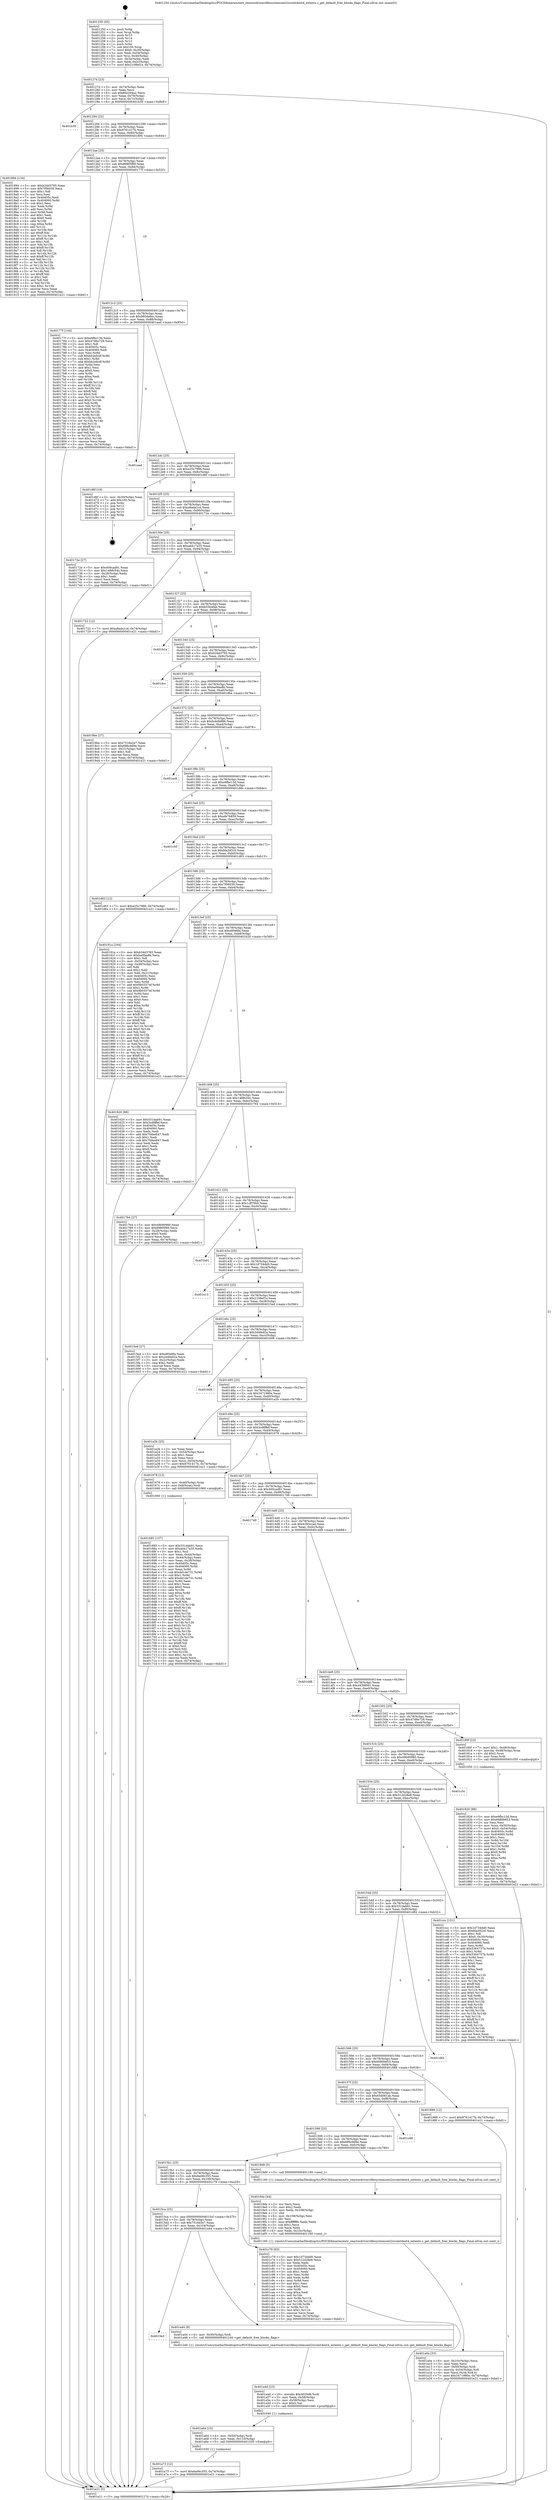 digraph "0x401250" {
  label = "0x401250 (/mnt/c/Users/mathe/Desktop/tcc/POCII/binaries/extr_reactosdriversfilesystemsext2srcext4ext4_extents.c_get_default_free_blocks_flags_Final-ollvm.out::main(0))"
  labelloc = "t"
  node[shape=record]

  Entry [label="",width=0.3,height=0.3,shape=circle,fillcolor=black,style=filled]
  "0x40127d" [label="{
     0x40127d [23]\l
     | [instrs]\l
     &nbsp;&nbsp;0x40127d \<+3\>: mov -0x74(%rbp),%eax\l
     &nbsp;&nbsp;0x401280 \<+2\>: mov %eax,%ecx\l
     &nbsp;&nbsp;0x401282 \<+6\>: sub $0x86e294a2,%ecx\l
     &nbsp;&nbsp;0x401288 \<+3\>: mov %eax,-0x78(%rbp)\l
     &nbsp;&nbsp;0x40128b \<+3\>: mov %ecx,-0x7c(%rbp)\l
     &nbsp;&nbsp;0x40128e \<+6\>: je 0000000000401b39 \<main+0x8e9\>\l
  }"]
  "0x401b39" [label="{
     0x401b39\l
  }", style=dashed]
  "0x401294" [label="{
     0x401294 [22]\l
     | [instrs]\l
     &nbsp;&nbsp;0x401294 \<+5\>: jmp 0000000000401299 \<main+0x49\>\l
     &nbsp;&nbsp;0x401299 \<+3\>: mov -0x78(%rbp),%eax\l
     &nbsp;&nbsp;0x40129c \<+5\>: sub $0x8761417b,%eax\l
     &nbsp;&nbsp;0x4012a1 \<+3\>: mov %eax,-0x80(%rbp)\l
     &nbsp;&nbsp;0x4012a4 \<+6\>: je 0000000000401894 \<main+0x644\>\l
  }"]
  Exit [label="",width=0.3,height=0.3,shape=circle,fillcolor=black,style=filled,peripheries=2]
  "0x401894" [label="{
     0x401894 [134]\l
     | [instrs]\l
     &nbsp;&nbsp;0x401894 \<+5\>: mov $0xb34d3765,%eax\l
     &nbsp;&nbsp;0x401899 \<+5\>: mov $0x7f06030,%ecx\l
     &nbsp;&nbsp;0x40189e \<+2\>: mov $0x1,%dl\l
     &nbsp;&nbsp;0x4018a0 \<+2\>: xor %esi,%esi\l
     &nbsp;&nbsp;0x4018a2 \<+7\>: mov 0x40405c,%edi\l
     &nbsp;&nbsp;0x4018a9 \<+8\>: mov 0x404060,%r8d\l
     &nbsp;&nbsp;0x4018b1 \<+3\>: sub $0x1,%esi\l
     &nbsp;&nbsp;0x4018b4 \<+3\>: mov %edi,%r9d\l
     &nbsp;&nbsp;0x4018b7 \<+3\>: add %esi,%r9d\l
     &nbsp;&nbsp;0x4018ba \<+4\>: imul %r9d,%edi\l
     &nbsp;&nbsp;0x4018be \<+3\>: and $0x1,%edi\l
     &nbsp;&nbsp;0x4018c1 \<+3\>: cmp $0x0,%edi\l
     &nbsp;&nbsp;0x4018c4 \<+4\>: sete %r10b\l
     &nbsp;&nbsp;0x4018c8 \<+4\>: cmp $0xa,%r8d\l
     &nbsp;&nbsp;0x4018cc \<+4\>: setl %r11b\l
     &nbsp;&nbsp;0x4018d0 \<+3\>: mov %r10b,%bl\l
     &nbsp;&nbsp;0x4018d3 \<+3\>: xor $0xff,%bl\l
     &nbsp;&nbsp;0x4018d6 \<+3\>: mov %r11b,%r14b\l
     &nbsp;&nbsp;0x4018d9 \<+4\>: xor $0xff,%r14b\l
     &nbsp;&nbsp;0x4018dd \<+3\>: xor $0x1,%dl\l
     &nbsp;&nbsp;0x4018e0 \<+3\>: mov %bl,%r15b\l
     &nbsp;&nbsp;0x4018e3 \<+4\>: and $0xff,%r15b\l
     &nbsp;&nbsp;0x4018e7 \<+3\>: and %dl,%r10b\l
     &nbsp;&nbsp;0x4018ea \<+3\>: mov %r14b,%r12b\l
     &nbsp;&nbsp;0x4018ed \<+4\>: and $0xff,%r12b\l
     &nbsp;&nbsp;0x4018f1 \<+3\>: and %dl,%r11b\l
     &nbsp;&nbsp;0x4018f4 \<+3\>: or %r10b,%r15b\l
     &nbsp;&nbsp;0x4018f7 \<+3\>: or %r11b,%r12b\l
     &nbsp;&nbsp;0x4018fa \<+3\>: xor %r12b,%r15b\l
     &nbsp;&nbsp;0x4018fd \<+3\>: or %r14b,%bl\l
     &nbsp;&nbsp;0x401900 \<+3\>: xor $0xff,%bl\l
     &nbsp;&nbsp;0x401903 \<+3\>: or $0x1,%dl\l
     &nbsp;&nbsp;0x401906 \<+2\>: and %dl,%bl\l
     &nbsp;&nbsp;0x401908 \<+3\>: or %bl,%r15b\l
     &nbsp;&nbsp;0x40190b \<+4\>: test $0x1,%r15b\l
     &nbsp;&nbsp;0x40190f \<+3\>: cmovne %ecx,%eax\l
     &nbsp;&nbsp;0x401912 \<+3\>: mov %eax,-0x74(%rbp)\l
     &nbsp;&nbsp;0x401915 \<+5\>: jmp 0000000000401e21 \<main+0xbd1\>\l
  }"]
  "0x4012aa" [label="{
     0x4012aa [25]\l
     | [instrs]\l
     &nbsp;&nbsp;0x4012aa \<+5\>: jmp 00000000004012af \<main+0x5f\>\l
     &nbsp;&nbsp;0x4012af \<+3\>: mov -0x78(%rbp),%eax\l
     &nbsp;&nbsp;0x4012b2 \<+5\>: sub $0x898f5f89,%eax\l
     &nbsp;&nbsp;0x4012b7 \<+6\>: mov %eax,-0x84(%rbp)\l
     &nbsp;&nbsp;0x4012bd \<+6\>: je 000000000040177f \<main+0x52f\>\l
  }"]
  "0x401a73" [label="{
     0x401a73 [12]\l
     | [instrs]\l
     &nbsp;&nbsp;0x401a73 \<+7\>: movl $0x6a06c355,-0x74(%rbp)\l
     &nbsp;&nbsp;0x401a7a \<+5\>: jmp 0000000000401e21 \<main+0xbd1\>\l
  }"]
  "0x40177f" [label="{
     0x40177f [144]\l
     | [instrs]\l
     &nbsp;&nbsp;0x40177f \<+5\>: mov $0xe9fbc13d,%eax\l
     &nbsp;&nbsp;0x401784 \<+5\>: mov $0x47d6e728,%ecx\l
     &nbsp;&nbsp;0x401789 \<+2\>: mov $0x1,%dl\l
     &nbsp;&nbsp;0x40178b \<+7\>: mov 0x40405c,%esi\l
     &nbsp;&nbsp;0x401792 \<+7\>: mov 0x404060,%edi\l
     &nbsp;&nbsp;0x401799 \<+3\>: mov %esi,%r8d\l
     &nbsp;&nbsp;0x40179c \<+7\>: sub $0xbb2efcdf,%r8d\l
     &nbsp;&nbsp;0x4017a3 \<+4\>: sub $0x1,%r8d\l
     &nbsp;&nbsp;0x4017a7 \<+7\>: add $0xbb2efcdf,%r8d\l
     &nbsp;&nbsp;0x4017ae \<+4\>: imul %r8d,%esi\l
     &nbsp;&nbsp;0x4017b2 \<+3\>: and $0x1,%esi\l
     &nbsp;&nbsp;0x4017b5 \<+3\>: cmp $0x0,%esi\l
     &nbsp;&nbsp;0x4017b8 \<+4\>: sete %r9b\l
     &nbsp;&nbsp;0x4017bc \<+3\>: cmp $0xa,%edi\l
     &nbsp;&nbsp;0x4017bf \<+4\>: setl %r10b\l
     &nbsp;&nbsp;0x4017c3 \<+3\>: mov %r9b,%r11b\l
     &nbsp;&nbsp;0x4017c6 \<+4\>: xor $0xff,%r11b\l
     &nbsp;&nbsp;0x4017ca \<+3\>: mov %r10b,%bl\l
     &nbsp;&nbsp;0x4017cd \<+3\>: xor $0xff,%bl\l
     &nbsp;&nbsp;0x4017d0 \<+3\>: xor $0x0,%dl\l
     &nbsp;&nbsp;0x4017d3 \<+3\>: mov %r11b,%r14b\l
     &nbsp;&nbsp;0x4017d6 \<+4\>: and $0x0,%r14b\l
     &nbsp;&nbsp;0x4017da \<+3\>: and %dl,%r9b\l
     &nbsp;&nbsp;0x4017dd \<+3\>: mov %bl,%r15b\l
     &nbsp;&nbsp;0x4017e0 \<+4\>: and $0x0,%r15b\l
     &nbsp;&nbsp;0x4017e4 \<+3\>: and %dl,%r10b\l
     &nbsp;&nbsp;0x4017e7 \<+3\>: or %r9b,%r14b\l
     &nbsp;&nbsp;0x4017ea \<+3\>: or %r10b,%r15b\l
     &nbsp;&nbsp;0x4017ed \<+3\>: xor %r15b,%r14b\l
     &nbsp;&nbsp;0x4017f0 \<+3\>: or %bl,%r11b\l
     &nbsp;&nbsp;0x4017f3 \<+4\>: xor $0xff,%r11b\l
     &nbsp;&nbsp;0x4017f7 \<+3\>: or $0x0,%dl\l
     &nbsp;&nbsp;0x4017fa \<+3\>: and %dl,%r11b\l
     &nbsp;&nbsp;0x4017fd \<+3\>: or %r11b,%r14b\l
     &nbsp;&nbsp;0x401800 \<+4\>: test $0x1,%r14b\l
     &nbsp;&nbsp;0x401804 \<+3\>: cmovne %ecx,%eax\l
     &nbsp;&nbsp;0x401807 \<+3\>: mov %eax,-0x74(%rbp)\l
     &nbsp;&nbsp;0x40180a \<+5\>: jmp 0000000000401e21 \<main+0xbd1\>\l
  }"]
  "0x4012c3" [label="{
     0x4012c3 [25]\l
     | [instrs]\l
     &nbsp;&nbsp;0x4012c3 \<+5\>: jmp 00000000004012c8 \<main+0x78\>\l
     &nbsp;&nbsp;0x4012c8 \<+3\>: mov -0x78(%rbp),%eax\l
     &nbsp;&nbsp;0x4012cb \<+5\>: sub $0x985da8ec,%eax\l
     &nbsp;&nbsp;0x4012d0 \<+6\>: mov %eax,-0x88(%rbp)\l
     &nbsp;&nbsp;0x4012d6 \<+6\>: je 0000000000401aad \<main+0x85d\>\l
  }"]
  "0x401a64" [label="{
     0x401a64 [15]\l
     | [instrs]\l
     &nbsp;&nbsp;0x401a64 \<+4\>: mov -0x50(%rbp),%rdi\l
     &nbsp;&nbsp;0x401a68 \<+6\>: mov %eax,-0x110(%rbp)\l
     &nbsp;&nbsp;0x401a6e \<+5\>: call 0000000000401030 \<free@plt\>\l
     | [calls]\l
     &nbsp;&nbsp;0x401030 \{1\} (unknown)\l
  }"]
  "0x401aad" [label="{
     0x401aad\l
  }", style=dashed]
  "0x4012dc" [label="{
     0x4012dc [25]\l
     | [instrs]\l
     &nbsp;&nbsp;0x4012dc \<+5\>: jmp 00000000004012e1 \<main+0x91\>\l
     &nbsp;&nbsp;0x4012e1 \<+3\>: mov -0x78(%rbp),%eax\l
     &nbsp;&nbsp;0x4012e4 \<+5\>: sub $0xa25c7986,%eax\l
     &nbsp;&nbsp;0x4012e9 \<+6\>: mov %eax,-0x8c(%rbp)\l
     &nbsp;&nbsp;0x4012ef \<+6\>: je 0000000000401d6f \<main+0xb1f\>\l
  }"]
  "0x401a4d" [label="{
     0x401a4d [23]\l
     | [instrs]\l
     &nbsp;&nbsp;0x401a4d \<+10\>: movabs $0x4020d6,%rdi\l
     &nbsp;&nbsp;0x401a57 \<+3\>: mov %eax,-0x58(%rbp)\l
     &nbsp;&nbsp;0x401a5a \<+3\>: mov -0x58(%rbp),%esi\l
     &nbsp;&nbsp;0x401a5d \<+2\>: mov $0x0,%al\l
     &nbsp;&nbsp;0x401a5f \<+5\>: call 0000000000401040 \<printf@plt\>\l
     | [calls]\l
     &nbsp;&nbsp;0x401040 \{1\} (unknown)\l
  }"]
  "0x401d6f" [label="{
     0x401d6f [19]\l
     | [instrs]\l
     &nbsp;&nbsp;0x401d6f \<+3\>: mov -0x30(%rbp),%eax\l
     &nbsp;&nbsp;0x401d72 \<+7\>: add $0x100,%rsp\l
     &nbsp;&nbsp;0x401d79 \<+1\>: pop %rbx\l
     &nbsp;&nbsp;0x401d7a \<+2\>: pop %r12\l
     &nbsp;&nbsp;0x401d7c \<+2\>: pop %r14\l
     &nbsp;&nbsp;0x401d7e \<+2\>: pop %r15\l
     &nbsp;&nbsp;0x401d80 \<+1\>: pop %rbp\l
     &nbsp;&nbsp;0x401d81 \<+1\>: ret\l
  }"]
  "0x4012f5" [label="{
     0x4012f5 [25]\l
     | [instrs]\l
     &nbsp;&nbsp;0x4012f5 \<+5\>: jmp 00000000004012fa \<main+0xaa\>\l
     &nbsp;&nbsp;0x4012fa \<+3\>: mov -0x78(%rbp),%eax\l
     &nbsp;&nbsp;0x4012fd \<+5\>: sub $0xa8ada1cd,%eax\l
     &nbsp;&nbsp;0x401302 \<+6\>: mov %eax,-0x90(%rbp)\l
     &nbsp;&nbsp;0x401308 \<+6\>: je 000000000040172e \<main+0x4de\>\l
  }"]
  "0x4015e3" [label="{
     0x4015e3\l
  }", style=dashed]
  "0x40172e" [label="{
     0x40172e [27]\l
     | [instrs]\l
     &nbsp;&nbsp;0x40172e \<+5\>: mov $0x400cad91,%eax\l
     &nbsp;&nbsp;0x401733 \<+5\>: mov $0x1488c54c,%ecx\l
     &nbsp;&nbsp;0x401738 \<+3\>: mov -0x28(%rbp),%edx\l
     &nbsp;&nbsp;0x40173b \<+3\>: cmp $0x1,%edx\l
     &nbsp;&nbsp;0x40173e \<+3\>: cmovl %ecx,%eax\l
     &nbsp;&nbsp;0x401741 \<+3\>: mov %eax,-0x74(%rbp)\l
     &nbsp;&nbsp;0x401744 \<+5\>: jmp 0000000000401e21 \<main+0xbd1\>\l
  }"]
  "0x40130e" [label="{
     0x40130e [25]\l
     | [instrs]\l
     &nbsp;&nbsp;0x40130e \<+5\>: jmp 0000000000401313 \<main+0xc3\>\l
     &nbsp;&nbsp;0x401313 \<+3\>: mov -0x78(%rbp),%eax\l
     &nbsp;&nbsp;0x401316 \<+5\>: sub $0xad417a35,%eax\l
     &nbsp;&nbsp;0x40131b \<+6\>: mov %eax,-0x94(%rbp)\l
     &nbsp;&nbsp;0x401321 \<+6\>: je 0000000000401722 \<main+0x4d2\>\l
  }"]
  "0x401a44" [label="{
     0x401a44 [9]\l
     | [instrs]\l
     &nbsp;&nbsp;0x401a44 \<+4\>: mov -0x50(%rbp),%rdi\l
     &nbsp;&nbsp;0x401a48 \<+5\>: call 0000000000401240 \<get_default_free_blocks_flags\>\l
     | [calls]\l
     &nbsp;&nbsp;0x401240 \{1\} (/mnt/c/Users/mathe/Desktop/tcc/POCII/binaries/extr_reactosdriversfilesystemsext2srcext4ext4_extents.c_get_default_free_blocks_flags_Final-ollvm.out::get_default_free_blocks_flags)\l
  }"]
  "0x401722" [label="{
     0x401722 [12]\l
     | [instrs]\l
     &nbsp;&nbsp;0x401722 \<+7\>: movl $0xa8ada1cd,-0x74(%rbp)\l
     &nbsp;&nbsp;0x401729 \<+5\>: jmp 0000000000401e21 \<main+0xbd1\>\l
  }"]
  "0x401327" [label="{
     0x401327 [25]\l
     | [instrs]\l
     &nbsp;&nbsp;0x401327 \<+5\>: jmp 000000000040132c \<main+0xdc\>\l
     &nbsp;&nbsp;0x40132c \<+3\>: mov -0x78(%rbp),%eax\l
     &nbsp;&nbsp;0x40132f \<+5\>: sub $0xb33b4fab,%eax\l
     &nbsp;&nbsp;0x401334 \<+6\>: mov %eax,-0x98(%rbp)\l
     &nbsp;&nbsp;0x40133a \<+6\>: je 0000000000401b1a \<main+0x8ca\>\l
  }"]
  "0x4015ca" [label="{
     0x4015ca [25]\l
     | [instrs]\l
     &nbsp;&nbsp;0x4015ca \<+5\>: jmp 00000000004015cf \<main+0x37f\>\l
     &nbsp;&nbsp;0x4015cf \<+3\>: mov -0x78(%rbp),%eax\l
     &nbsp;&nbsp;0x4015d2 \<+5\>: sub $0x7516e2e7,%eax\l
     &nbsp;&nbsp;0x4015d7 \<+6\>: mov %eax,-0x104(%rbp)\l
     &nbsp;&nbsp;0x4015dd \<+6\>: je 0000000000401a44 \<main+0x7f4\>\l
  }"]
  "0x401b1a" [label="{
     0x401b1a\l
  }", style=dashed]
  "0x401340" [label="{
     0x401340 [25]\l
     | [instrs]\l
     &nbsp;&nbsp;0x401340 \<+5\>: jmp 0000000000401345 \<main+0xf5\>\l
     &nbsp;&nbsp;0x401345 \<+3\>: mov -0x78(%rbp),%eax\l
     &nbsp;&nbsp;0x401348 \<+5\>: sub $0xb34d3765,%eax\l
     &nbsp;&nbsp;0x40134d \<+6\>: mov %eax,-0x9c(%rbp)\l
     &nbsp;&nbsp;0x401353 \<+6\>: je 0000000000401dcc \<main+0xb7c\>\l
  }"]
  "0x401c79" [label="{
     0x401c79 [83]\l
     | [instrs]\l
     &nbsp;&nbsp;0x401c79 \<+5\>: mov $0x1d734dd0,%eax\l
     &nbsp;&nbsp;0x401c7e \<+5\>: mov $0x512d28e8,%ecx\l
     &nbsp;&nbsp;0x401c83 \<+2\>: xor %edx,%edx\l
     &nbsp;&nbsp;0x401c85 \<+7\>: mov 0x40405c,%esi\l
     &nbsp;&nbsp;0x401c8c \<+7\>: mov 0x404060,%edi\l
     &nbsp;&nbsp;0x401c93 \<+3\>: sub $0x1,%edx\l
     &nbsp;&nbsp;0x401c96 \<+3\>: mov %esi,%r8d\l
     &nbsp;&nbsp;0x401c99 \<+3\>: add %edx,%r8d\l
     &nbsp;&nbsp;0x401c9c \<+4\>: imul %r8d,%esi\l
     &nbsp;&nbsp;0x401ca0 \<+3\>: and $0x1,%esi\l
     &nbsp;&nbsp;0x401ca3 \<+3\>: cmp $0x0,%esi\l
     &nbsp;&nbsp;0x401ca6 \<+4\>: sete %r9b\l
     &nbsp;&nbsp;0x401caa \<+3\>: cmp $0xa,%edi\l
     &nbsp;&nbsp;0x401cad \<+4\>: setl %r10b\l
     &nbsp;&nbsp;0x401cb1 \<+3\>: mov %r9b,%r11b\l
     &nbsp;&nbsp;0x401cb4 \<+3\>: and %r10b,%r11b\l
     &nbsp;&nbsp;0x401cb7 \<+3\>: xor %r10b,%r9b\l
     &nbsp;&nbsp;0x401cba \<+3\>: or %r9b,%r11b\l
     &nbsp;&nbsp;0x401cbd \<+4\>: test $0x1,%r11b\l
     &nbsp;&nbsp;0x401cc1 \<+3\>: cmovne %ecx,%eax\l
     &nbsp;&nbsp;0x401cc4 \<+3\>: mov %eax,-0x74(%rbp)\l
     &nbsp;&nbsp;0x401cc7 \<+5\>: jmp 0000000000401e21 \<main+0xbd1\>\l
  }"]
  "0x401dcc" [label="{
     0x401dcc\l
  }", style=dashed]
  "0x401359" [label="{
     0x401359 [25]\l
     | [instrs]\l
     &nbsp;&nbsp;0x401359 \<+5\>: jmp 000000000040135e \<main+0x10e\>\l
     &nbsp;&nbsp;0x40135e \<+3\>: mov -0x78(%rbp),%eax\l
     &nbsp;&nbsp;0x401361 \<+5\>: sub $0xba0faa8b,%eax\l
     &nbsp;&nbsp;0x401366 \<+6\>: mov %eax,-0xa0(%rbp)\l
     &nbsp;&nbsp;0x40136c \<+6\>: je 00000000004019be \<main+0x76e\>\l
  }"]
  "0x401a0a" [label="{
     0x401a0a [33]\l
     | [instrs]\l
     &nbsp;&nbsp;0x401a0a \<+6\>: mov -0x10c(%rbp),%ecx\l
     &nbsp;&nbsp;0x401a10 \<+3\>: imul %eax,%ecx\l
     &nbsp;&nbsp;0x401a13 \<+4\>: mov -0x50(%rbp),%rdi\l
     &nbsp;&nbsp;0x401a17 \<+4\>: movslq -0x54(%rbp),%r8\l
     &nbsp;&nbsp;0x401a1b \<+4\>: mov %ecx,(%rdi,%r8,4)\l
     &nbsp;&nbsp;0x401a1f \<+7\>: movl $0x3471980e,-0x74(%rbp)\l
     &nbsp;&nbsp;0x401a26 \<+5\>: jmp 0000000000401e21 \<main+0xbd1\>\l
  }"]
  "0x4019be" [label="{
     0x4019be [27]\l
     | [instrs]\l
     &nbsp;&nbsp;0x4019be \<+5\>: mov $0x7516e2e7,%eax\l
     &nbsp;&nbsp;0x4019c3 \<+5\>: mov $0x686cbd9e,%ecx\l
     &nbsp;&nbsp;0x4019c8 \<+3\>: mov -0x21(%rbp),%dl\l
     &nbsp;&nbsp;0x4019cb \<+3\>: test $0x1,%dl\l
     &nbsp;&nbsp;0x4019ce \<+3\>: cmovne %ecx,%eax\l
     &nbsp;&nbsp;0x4019d1 \<+3\>: mov %eax,-0x74(%rbp)\l
     &nbsp;&nbsp;0x4019d4 \<+5\>: jmp 0000000000401e21 \<main+0xbd1\>\l
  }"]
  "0x401372" [label="{
     0x401372 [25]\l
     | [instrs]\l
     &nbsp;&nbsp;0x401372 \<+5\>: jmp 0000000000401377 \<main+0x127\>\l
     &nbsp;&nbsp;0x401377 \<+3\>: mov -0x78(%rbp),%eax\l
     &nbsp;&nbsp;0x40137a \<+5\>: sub $0xbcbdb886,%eax\l
     &nbsp;&nbsp;0x40137f \<+6\>: mov %eax,-0xa4(%rbp)\l
     &nbsp;&nbsp;0x401385 \<+6\>: je 0000000000401ac8 \<main+0x878\>\l
  }"]
  "0x4019de" [label="{
     0x4019de [44]\l
     | [instrs]\l
     &nbsp;&nbsp;0x4019de \<+2\>: xor %ecx,%ecx\l
     &nbsp;&nbsp;0x4019e0 \<+5\>: mov $0x2,%edx\l
     &nbsp;&nbsp;0x4019e5 \<+6\>: mov %edx,-0x108(%rbp)\l
     &nbsp;&nbsp;0x4019eb \<+1\>: cltd\l
     &nbsp;&nbsp;0x4019ec \<+6\>: mov -0x108(%rbp),%esi\l
     &nbsp;&nbsp;0x4019f2 \<+2\>: idiv %esi\l
     &nbsp;&nbsp;0x4019f4 \<+6\>: imul $0xfffffffe,%edx,%edx\l
     &nbsp;&nbsp;0x4019fa \<+3\>: sub $0x1,%ecx\l
     &nbsp;&nbsp;0x4019fd \<+2\>: sub %ecx,%edx\l
     &nbsp;&nbsp;0x4019ff \<+6\>: mov %edx,-0x10c(%rbp)\l
     &nbsp;&nbsp;0x401a05 \<+5\>: call 0000000000401160 \<next_i\>\l
     | [calls]\l
     &nbsp;&nbsp;0x401160 \{1\} (/mnt/c/Users/mathe/Desktop/tcc/POCII/binaries/extr_reactosdriversfilesystemsext2srcext4ext4_extents.c_get_default_free_blocks_flags_Final-ollvm.out::next_i)\l
  }"]
  "0x401ac8" [label="{
     0x401ac8\l
  }", style=dashed]
  "0x40138b" [label="{
     0x40138b [25]\l
     | [instrs]\l
     &nbsp;&nbsp;0x40138b \<+5\>: jmp 0000000000401390 \<main+0x140\>\l
     &nbsp;&nbsp;0x401390 \<+3\>: mov -0x78(%rbp),%eax\l
     &nbsp;&nbsp;0x401393 \<+5\>: sub $0xe9fbc13d,%eax\l
     &nbsp;&nbsp;0x401398 \<+6\>: mov %eax,-0xa8(%rbp)\l
     &nbsp;&nbsp;0x40139e \<+6\>: je 0000000000401d9e \<main+0xb4e\>\l
  }"]
  "0x4015b1" [label="{
     0x4015b1 [25]\l
     | [instrs]\l
     &nbsp;&nbsp;0x4015b1 \<+5\>: jmp 00000000004015b6 \<main+0x366\>\l
     &nbsp;&nbsp;0x4015b6 \<+3\>: mov -0x78(%rbp),%eax\l
     &nbsp;&nbsp;0x4015b9 \<+5\>: sub $0x6a06c355,%eax\l
     &nbsp;&nbsp;0x4015be \<+6\>: mov %eax,-0x100(%rbp)\l
     &nbsp;&nbsp;0x4015c4 \<+6\>: je 0000000000401c79 \<main+0xa29\>\l
  }"]
  "0x401d9e" [label="{
     0x401d9e\l
  }", style=dashed]
  "0x4013a4" [label="{
     0x4013a4 [25]\l
     | [instrs]\l
     &nbsp;&nbsp;0x4013a4 \<+5\>: jmp 00000000004013a9 \<main+0x159\>\l
     &nbsp;&nbsp;0x4013a9 \<+3\>: mov -0x78(%rbp),%eax\l
     &nbsp;&nbsp;0x4013ac \<+5\>: sub $0xefe7b859,%eax\l
     &nbsp;&nbsp;0x4013b1 \<+6\>: mov %eax,-0xac(%rbp)\l
     &nbsp;&nbsp;0x4013b7 \<+6\>: je 0000000000401c50 \<main+0xa00\>\l
  }"]
  "0x4019d9" [label="{
     0x4019d9 [5]\l
     | [instrs]\l
     &nbsp;&nbsp;0x4019d9 \<+5\>: call 0000000000401160 \<next_i\>\l
     | [calls]\l
     &nbsp;&nbsp;0x401160 \{1\} (/mnt/c/Users/mathe/Desktop/tcc/POCII/binaries/extr_reactosdriversfilesystemsext2srcext4ext4_extents.c_get_default_free_blocks_flags_Final-ollvm.out::next_i)\l
  }"]
  "0x401c50" [label="{
     0x401c50\l
  }", style=dashed]
  "0x4013bd" [label="{
     0x4013bd [25]\l
     | [instrs]\l
     &nbsp;&nbsp;0x4013bd \<+5\>: jmp 00000000004013c2 \<main+0x172\>\l
     &nbsp;&nbsp;0x4013c2 \<+3\>: mov -0x78(%rbp),%eax\l
     &nbsp;&nbsp;0x4013c5 \<+5\>: sub $0xfda392c0,%eax\l
     &nbsp;&nbsp;0x4013ca \<+6\>: mov %eax,-0xb0(%rbp)\l
     &nbsp;&nbsp;0x4013d0 \<+6\>: je 0000000000401d63 \<main+0xb13\>\l
  }"]
  "0x401598" [label="{
     0x401598 [25]\l
     | [instrs]\l
     &nbsp;&nbsp;0x401598 \<+5\>: jmp 000000000040159d \<main+0x34d\>\l
     &nbsp;&nbsp;0x40159d \<+3\>: mov -0x78(%rbp),%eax\l
     &nbsp;&nbsp;0x4015a0 \<+5\>: sub $0x686cbd9e,%eax\l
     &nbsp;&nbsp;0x4015a5 \<+6\>: mov %eax,-0xfc(%rbp)\l
     &nbsp;&nbsp;0x4015ab \<+6\>: je 00000000004019d9 \<main+0x789\>\l
  }"]
  "0x401d63" [label="{
     0x401d63 [12]\l
     | [instrs]\l
     &nbsp;&nbsp;0x401d63 \<+7\>: movl $0xa25c7986,-0x74(%rbp)\l
     &nbsp;&nbsp;0x401d6a \<+5\>: jmp 0000000000401e21 \<main+0xbd1\>\l
  }"]
  "0x4013d6" [label="{
     0x4013d6 [25]\l
     | [instrs]\l
     &nbsp;&nbsp;0x4013d6 \<+5\>: jmp 00000000004013db \<main+0x18b\>\l
     &nbsp;&nbsp;0x4013db \<+3\>: mov -0x78(%rbp),%eax\l
     &nbsp;&nbsp;0x4013de \<+5\>: sub $0x7f06030,%eax\l
     &nbsp;&nbsp;0x4013e3 \<+6\>: mov %eax,-0xb4(%rbp)\l
     &nbsp;&nbsp;0x4013e9 \<+6\>: je 000000000040191a \<main+0x6ca\>\l
  }"]
  "0x401c68" [label="{
     0x401c68\l
  }", style=dashed]
  "0x40191a" [label="{
     0x40191a [164]\l
     | [instrs]\l
     &nbsp;&nbsp;0x40191a \<+5\>: mov $0xb34d3765,%eax\l
     &nbsp;&nbsp;0x40191f \<+5\>: mov $0xba0faa8b,%ecx\l
     &nbsp;&nbsp;0x401924 \<+2\>: mov $0x1,%dl\l
     &nbsp;&nbsp;0x401926 \<+3\>: mov -0x54(%rbp),%esi\l
     &nbsp;&nbsp;0x401929 \<+3\>: cmp -0x48(%rbp),%esi\l
     &nbsp;&nbsp;0x40192c \<+4\>: setl %dil\l
     &nbsp;&nbsp;0x401930 \<+4\>: and $0x1,%dil\l
     &nbsp;&nbsp;0x401934 \<+4\>: mov %dil,-0x21(%rbp)\l
     &nbsp;&nbsp;0x401938 \<+7\>: mov 0x40405c,%esi\l
     &nbsp;&nbsp;0x40193f \<+8\>: mov 0x404060,%r8d\l
     &nbsp;&nbsp;0x401947 \<+3\>: mov %esi,%r9d\l
     &nbsp;&nbsp;0x40194a \<+7\>: add $0x9b03374f,%r9d\l
     &nbsp;&nbsp;0x401951 \<+4\>: sub $0x1,%r9d\l
     &nbsp;&nbsp;0x401955 \<+7\>: sub $0x9b03374f,%r9d\l
     &nbsp;&nbsp;0x40195c \<+4\>: imul %r9d,%esi\l
     &nbsp;&nbsp;0x401960 \<+3\>: and $0x1,%esi\l
     &nbsp;&nbsp;0x401963 \<+3\>: cmp $0x0,%esi\l
     &nbsp;&nbsp;0x401966 \<+4\>: sete %dil\l
     &nbsp;&nbsp;0x40196a \<+4\>: cmp $0xa,%r8d\l
     &nbsp;&nbsp;0x40196e \<+4\>: setl %r10b\l
     &nbsp;&nbsp;0x401972 \<+3\>: mov %dil,%r11b\l
     &nbsp;&nbsp;0x401975 \<+4\>: xor $0xff,%r11b\l
     &nbsp;&nbsp;0x401979 \<+3\>: mov %r10b,%bl\l
     &nbsp;&nbsp;0x40197c \<+3\>: xor $0xff,%bl\l
     &nbsp;&nbsp;0x40197f \<+3\>: xor $0x0,%dl\l
     &nbsp;&nbsp;0x401982 \<+3\>: mov %r11b,%r14b\l
     &nbsp;&nbsp;0x401985 \<+4\>: and $0x0,%r14b\l
     &nbsp;&nbsp;0x401989 \<+3\>: and %dl,%dil\l
     &nbsp;&nbsp;0x40198c \<+3\>: mov %bl,%r15b\l
     &nbsp;&nbsp;0x40198f \<+4\>: and $0x0,%r15b\l
     &nbsp;&nbsp;0x401993 \<+3\>: and %dl,%r10b\l
     &nbsp;&nbsp;0x401996 \<+3\>: or %dil,%r14b\l
     &nbsp;&nbsp;0x401999 \<+3\>: or %r10b,%r15b\l
     &nbsp;&nbsp;0x40199c \<+3\>: xor %r15b,%r14b\l
     &nbsp;&nbsp;0x40199f \<+3\>: or %bl,%r11b\l
     &nbsp;&nbsp;0x4019a2 \<+4\>: xor $0xff,%r11b\l
     &nbsp;&nbsp;0x4019a6 \<+3\>: or $0x0,%dl\l
     &nbsp;&nbsp;0x4019a9 \<+3\>: and %dl,%r11b\l
     &nbsp;&nbsp;0x4019ac \<+3\>: or %r11b,%r14b\l
     &nbsp;&nbsp;0x4019af \<+4\>: test $0x1,%r14b\l
     &nbsp;&nbsp;0x4019b3 \<+3\>: cmovne %ecx,%eax\l
     &nbsp;&nbsp;0x4019b6 \<+3\>: mov %eax,-0x74(%rbp)\l
     &nbsp;&nbsp;0x4019b9 \<+5\>: jmp 0000000000401e21 \<main+0xbd1\>\l
  }"]
  "0x4013ef" [label="{
     0x4013ef [25]\l
     | [instrs]\l
     &nbsp;&nbsp;0x4013ef \<+5\>: jmp 00000000004013f4 \<main+0x1a4\>\l
     &nbsp;&nbsp;0x4013f4 \<+3\>: mov -0x78(%rbp),%eax\l
     &nbsp;&nbsp;0x4013f7 \<+5\>: sub $0xe80e6fa,%eax\l
     &nbsp;&nbsp;0x4013fc \<+6\>: mov %eax,-0xb8(%rbp)\l
     &nbsp;&nbsp;0x401402 \<+6\>: je 0000000000401620 \<main+0x3d0\>\l
  }"]
  "0x40157f" [label="{
     0x40157f [25]\l
     | [instrs]\l
     &nbsp;&nbsp;0x40157f \<+5\>: jmp 0000000000401584 \<main+0x334\>\l
     &nbsp;&nbsp;0x401584 \<+3\>: mov -0x78(%rbp),%eax\l
     &nbsp;&nbsp;0x401587 \<+5\>: sub $0x65d061ab,%eax\l
     &nbsp;&nbsp;0x40158c \<+6\>: mov %eax,-0xf8(%rbp)\l
     &nbsp;&nbsp;0x401592 \<+6\>: je 0000000000401c68 \<main+0xa18\>\l
  }"]
  "0x401620" [label="{
     0x401620 [88]\l
     | [instrs]\l
     &nbsp;&nbsp;0x401620 \<+5\>: mov $0x531dab91,%eax\l
     &nbsp;&nbsp;0x401625 \<+5\>: mov $0x3cd8ffef,%ecx\l
     &nbsp;&nbsp;0x40162a \<+7\>: mov 0x40405c,%edx\l
     &nbsp;&nbsp;0x401631 \<+7\>: mov 0x404060,%esi\l
     &nbsp;&nbsp;0x401638 \<+2\>: mov %edx,%edi\l
     &nbsp;&nbsp;0x40163a \<+6\>: add $0x70dee847,%edi\l
     &nbsp;&nbsp;0x401640 \<+3\>: sub $0x1,%edi\l
     &nbsp;&nbsp;0x401643 \<+6\>: sub $0x70dee847,%edi\l
     &nbsp;&nbsp;0x401649 \<+3\>: imul %edi,%edx\l
     &nbsp;&nbsp;0x40164c \<+3\>: and $0x1,%edx\l
     &nbsp;&nbsp;0x40164f \<+3\>: cmp $0x0,%edx\l
     &nbsp;&nbsp;0x401652 \<+4\>: sete %r8b\l
     &nbsp;&nbsp;0x401656 \<+3\>: cmp $0xa,%esi\l
     &nbsp;&nbsp;0x401659 \<+4\>: setl %r9b\l
     &nbsp;&nbsp;0x40165d \<+3\>: mov %r8b,%r10b\l
     &nbsp;&nbsp;0x401660 \<+3\>: and %r9b,%r10b\l
     &nbsp;&nbsp;0x401663 \<+3\>: xor %r9b,%r8b\l
     &nbsp;&nbsp;0x401666 \<+3\>: or %r8b,%r10b\l
     &nbsp;&nbsp;0x401669 \<+4\>: test $0x1,%r10b\l
     &nbsp;&nbsp;0x40166d \<+3\>: cmovne %ecx,%eax\l
     &nbsp;&nbsp;0x401670 \<+3\>: mov %eax,-0x74(%rbp)\l
     &nbsp;&nbsp;0x401673 \<+5\>: jmp 0000000000401e21 \<main+0xbd1\>\l
  }"]
  "0x401408" [label="{
     0x401408 [25]\l
     | [instrs]\l
     &nbsp;&nbsp;0x401408 \<+5\>: jmp 000000000040140d \<main+0x1bd\>\l
     &nbsp;&nbsp;0x40140d \<+3\>: mov -0x78(%rbp),%eax\l
     &nbsp;&nbsp;0x401410 \<+5\>: sub $0x1488c54c,%eax\l
     &nbsp;&nbsp;0x401415 \<+6\>: mov %eax,-0xbc(%rbp)\l
     &nbsp;&nbsp;0x40141b \<+6\>: je 0000000000401764 \<main+0x514\>\l
  }"]
  "0x401888" [label="{
     0x401888 [12]\l
     | [instrs]\l
     &nbsp;&nbsp;0x401888 \<+7\>: movl $0x8761417b,-0x74(%rbp)\l
     &nbsp;&nbsp;0x40188f \<+5\>: jmp 0000000000401e21 \<main+0xbd1\>\l
  }"]
  "0x401764" [label="{
     0x401764 [27]\l
     | [instrs]\l
     &nbsp;&nbsp;0x401764 \<+5\>: mov $0x49b90980,%eax\l
     &nbsp;&nbsp;0x401769 \<+5\>: mov $0x898f5f89,%ecx\l
     &nbsp;&nbsp;0x40176e \<+3\>: mov -0x28(%rbp),%edx\l
     &nbsp;&nbsp;0x401771 \<+3\>: cmp $0x0,%edx\l
     &nbsp;&nbsp;0x401774 \<+3\>: cmove %ecx,%eax\l
     &nbsp;&nbsp;0x401777 \<+3\>: mov %eax,-0x74(%rbp)\l
     &nbsp;&nbsp;0x40177a \<+5\>: jmp 0000000000401e21 \<main+0xbd1\>\l
  }"]
  "0x401421" [label="{
     0x401421 [25]\l
     | [instrs]\l
     &nbsp;&nbsp;0x401421 \<+5\>: jmp 0000000000401426 \<main+0x1d6\>\l
     &nbsp;&nbsp;0x401426 \<+3\>: mov -0x78(%rbp),%eax\l
     &nbsp;&nbsp;0x401429 \<+5\>: sub $0x1cff79b5,%eax\l
     &nbsp;&nbsp;0x40142e \<+6\>: mov %eax,-0xc0(%rbp)\l
     &nbsp;&nbsp;0x401434 \<+6\>: je 0000000000401b91 \<main+0x941\>\l
  }"]
  "0x401566" [label="{
     0x401566 [25]\l
     | [instrs]\l
     &nbsp;&nbsp;0x401566 \<+5\>: jmp 000000000040156b \<main+0x31b\>\l
     &nbsp;&nbsp;0x40156b \<+3\>: mov -0x78(%rbp),%eax\l
     &nbsp;&nbsp;0x40156e \<+5\>: sub $0x6080b653,%eax\l
     &nbsp;&nbsp;0x401573 \<+6\>: mov %eax,-0xf4(%rbp)\l
     &nbsp;&nbsp;0x401579 \<+6\>: je 0000000000401888 \<main+0x638\>\l
  }"]
  "0x401b91" [label="{
     0x401b91\l
  }", style=dashed]
  "0x40143a" [label="{
     0x40143a [25]\l
     | [instrs]\l
     &nbsp;&nbsp;0x40143a \<+5\>: jmp 000000000040143f \<main+0x1ef\>\l
     &nbsp;&nbsp;0x40143f \<+3\>: mov -0x78(%rbp),%eax\l
     &nbsp;&nbsp;0x401442 \<+5\>: sub $0x1d734dd0,%eax\l
     &nbsp;&nbsp;0x401447 \<+6\>: mov %eax,-0xc4(%rbp)\l
     &nbsp;&nbsp;0x40144d \<+6\>: je 0000000000401e13 \<main+0xbc3\>\l
  }"]
  "0x401d82" [label="{
     0x401d82\l
  }", style=dashed]
  "0x401e13" [label="{
     0x401e13\l
  }", style=dashed]
  "0x401453" [label="{
     0x401453 [25]\l
     | [instrs]\l
     &nbsp;&nbsp;0x401453 \<+5\>: jmp 0000000000401458 \<main+0x208\>\l
     &nbsp;&nbsp;0x401458 \<+3\>: mov -0x78(%rbp),%eax\l
     &nbsp;&nbsp;0x40145b \<+5\>: sub $0x2108ef1e,%eax\l
     &nbsp;&nbsp;0x401460 \<+6\>: mov %eax,-0xc8(%rbp)\l
     &nbsp;&nbsp;0x401466 \<+6\>: je 00000000004015ed \<main+0x39d\>\l
  }"]
  "0x40154d" [label="{
     0x40154d [25]\l
     | [instrs]\l
     &nbsp;&nbsp;0x40154d \<+5\>: jmp 0000000000401552 \<main+0x302\>\l
     &nbsp;&nbsp;0x401552 \<+3\>: mov -0x78(%rbp),%eax\l
     &nbsp;&nbsp;0x401555 \<+5\>: sub $0x531dab91,%eax\l
     &nbsp;&nbsp;0x40155a \<+6\>: mov %eax,-0xf0(%rbp)\l
     &nbsp;&nbsp;0x401560 \<+6\>: je 0000000000401d82 \<main+0xb32\>\l
  }"]
  "0x4015ed" [label="{
     0x4015ed [27]\l
     | [instrs]\l
     &nbsp;&nbsp;0x4015ed \<+5\>: mov $0xe80e6fa,%eax\l
     &nbsp;&nbsp;0x4015f2 \<+5\>: mov $0x2d4fed2a,%ecx\l
     &nbsp;&nbsp;0x4015f7 \<+3\>: mov -0x2c(%rbp),%edx\l
     &nbsp;&nbsp;0x4015fa \<+3\>: cmp $0x2,%edx\l
     &nbsp;&nbsp;0x4015fd \<+3\>: cmovne %ecx,%eax\l
     &nbsp;&nbsp;0x401600 \<+3\>: mov %eax,-0x74(%rbp)\l
     &nbsp;&nbsp;0x401603 \<+5\>: jmp 0000000000401e21 \<main+0xbd1\>\l
  }"]
  "0x40146c" [label="{
     0x40146c [25]\l
     | [instrs]\l
     &nbsp;&nbsp;0x40146c \<+5\>: jmp 0000000000401471 \<main+0x221\>\l
     &nbsp;&nbsp;0x401471 \<+3\>: mov -0x78(%rbp),%eax\l
     &nbsp;&nbsp;0x401474 \<+5\>: sub $0x2d4fed2a,%eax\l
     &nbsp;&nbsp;0x401479 \<+6\>: mov %eax,-0xcc(%rbp)\l
     &nbsp;&nbsp;0x40147f \<+6\>: je 0000000000401608 \<main+0x3b8\>\l
  }"]
  "0x401e21" [label="{
     0x401e21 [5]\l
     | [instrs]\l
     &nbsp;&nbsp;0x401e21 \<+5\>: jmp 000000000040127d \<main+0x2d\>\l
  }"]
  "0x401250" [label="{
     0x401250 [45]\l
     | [instrs]\l
     &nbsp;&nbsp;0x401250 \<+1\>: push %rbp\l
     &nbsp;&nbsp;0x401251 \<+3\>: mov %rsp,%rbp\l
     &nbsp;&nbsp;0x401254 \<+2\>: push %r15\l
     &nbsp;&nbsp;0x401256 \<+2\>: push %r14\l
     &nbsp;&nbsp;0x401258 \<+2\>: push %r12\l
     &nbsp;&nbsp;0x40125a \<+1\>: push %rbx\l
     &nbsp;&nbsp;0x40125b \<+7\>: sub $0x100,%rsp\l
     &nbsp;&nbsp;0x401262 \<+7\>: movl $0x0,-0x30(%rbp)\l
     &nbsp;&nbsp;0x401269 \<+3\>: mov %edi,-0x34(%rbp)\l
     &nbsp;&nbsp;0x40126c \<+4\>: mov %rsi,-0x40(%rbp)\l
     &nbsp;&nbsp;0x401270 \<+3\>: mov -0x34(%rbp),%edi\l
     &nbsp;&nbsp;0x401273 \<+3\>: mov %edi,-0x2c(%rbp)\l
     &nbsp;&nbsp;0x401276 \<+7\>: movl $0x2108ef1e,-0x74(%rbp)\l
  }"]
  "0x401ccc" [label="{
     0x401ccc [151]\l
     | [instrs]\l
     &nbsp;&nbsp;0x401ccc \<+5\>: mov $0x1d734dd0,%eax\l
     &nbsp;&nbsp;0x401cd1 \<+5\>: mov $0xfda392c0,%ecx\l
     &nbsp;&nbsp;0x401cd6 \<+2\>: mov $0x1,%dl\l
     &nbsp;&nbsp;0x401cd8 \<+7\>: movl $0x0,-0x30(%rbp)\l
     &nbsp;&nbsp;0x401cdf \<+7\>: mov 0x40405c,%esi\l
     &nbsp;&nbsp;0x401ce6 \<+7\>: mov 0x404060,%edi\l
     &nbsp;&nbsp;0x401ced \<+3\>: mov %esi,%r8d\l
     &nbsp;&nbsp;0x401cf0 \<+7\>: add $0x5364757b,%r8d\l
     &nbsp;&nbsp;0x401cf7 \<+4\>: sub $0x1,%r8d\l
     &nbsp;&nbsp;0x401cfb \<+7\>: sub $0x5364757b,%r8d\l
     &nbsp;&nbsp;0x401d02 \<+4\>: imul %r8d,%esi\l
     &nbsp;&nbsp;0x401d06 \<+3\>: and $0x1,%esi\l
     &nbsp;&nbsp;0x401d09 \<+3\>: cmp $0x0,%esi\l
     &nbsp;&nbsp;0x401d0c \<+4\>: sete %r9b\l
     &nbsp;&nbsp;0x401d10 \<+3\>: cmp $0xa,%edi\l
     &nbsp;&nbsp;0x401d13 \<+4\>: setl %r10b\l
     &nbsp;&nbsp;0x401d17 \<+3\>: mov %r9b,%r11b\l
     &nbsp;&nbsp;0x401d1a \<+4\>: xor $0xff,%r11b\l
     &nbsp;&nbsp;0x401d1e \<+3\>: mov %r10b,%bl\l
     &nbsp;&nbsp;0x401d21 \<+3\>: xor $0xff,%bl\l
     &nbsp;&nbsp;0x401d24 \<+3\>: xor $0x0,%dl\l
     &nbsp;&nbsp;0x401d27 \<+3\>: mov %r11b,%r14b\l
     &nbsp;&nbsp;0x401d2a \<+4\>: and $0x0,%r14b\l
     &nbsp;&nbsp;0x401d2e \<+3\>: and %dl,%r9b\l
     &nbsp;&nbsp;0x401d31 \<+3\>: mov %bl,%r15b\l
     &nbsp;&nbsp;0x401d34 \<+4\>: and $0x0,%r15b\l
     &nbsp;&nbsp;0x401d38 \<+3\>: and %dl,%r10b\l
     &nbsp;&nbsp;0x401d3b \<+3\>: or %r9b,%r14b\l
     &nbsp;&nbsp;0x401d3e \<+3\>: or %r10b,%r15b\l
     &nbsp;&nbsp;0x401d41 \<+3\>: xor %r15b,%r14b\l
     &nbsp;&nbsp;0x401d44 \<+3\>: or %bl,%r11b\l
     &nbsp;&nbsp;0x401d47 \<+4\>: xor $0xff,%r11b\l
     &nbsp;&nbsp;0x401d4b \<+3\>: or $0x0,%dl\l
     &nbsp;&nbsp;0x401d4e \<+3\>: and %dl,%r11b\l
     &nbsp;&nbsp;0x401d51 \<+3\>: or %r11b,%r14b\l
     &nbsp;&nbsp;0x401d54 \<+4\>: test $0x1,%r14b\l
     &nbsp;&nbsp;0x401d58 \<+3\>: cmovne %ecx,%eax\l
     &nbsp;&nbsp;0x401d5b \<+3\>: mov %eax,-0x74(%rbp)\l
     &nbsp;&nbsp;0x401d5e \<+5\>: jmp 0000000000401e21 \<main+0xbd1\>\l
  }"]
  "0x401608" [label="{
     0x401608\l
  }", style=dashed]
  "0x401485" [label="{
     0x401485 [25]\l
     | [instrs]\l
     &nbsp;&nbsp;0x401485 \<+5\>: jmp 000000000040148a \<main+0x23a\>\l
     &nbsp;&nbsp;0x40148a \<+3\>: mov -0x78(%rbp),%eax\l
     &nbsp;&nbsp;0x40148d \<+5\>: sub $0x3471980e,%eax\l
     &nbsp;&nbsp;0x401492 \<+6\>: mov %eax,-0xd0(%rbp)\l
     &nbsp;&nbsp;0x401498 \<+6\>: je 0000000000401a2b \<main+0x7db\>\l
  }"]
  "0x401534" [label="{
     0x401534 [25]\l
     | [instrs]\l
     &nbsp;&nbsp;0x401534 \<+5\>: jmp 0000000000401539 \<main+0x2e9\>\l
     &nbsp;&nbsp;0x401539 \<+3\>: mov -0x78(%rbp),%eax\l
     &nbsp;&nbsp;0x40153c \<+5\>: sub $0x512d28e8,%eax\l
     &nbsp;&nbsp;0x401541 \<+6\>: mov %eax,-0xec(%rbp)\l
     &nbsp;&nbsp;0x401547 \<+6\>: je 0000000000401ccc \<main+0xa7c\>\l
  }"]
  "0x401a2b" [label="{
     0x401a2b [25]\l
     | [instrs]\l
     &nbsp;&nbsp;0x401a2b \<+2\>: xor %eax,%eax\l
     &nbsp;&nbsp;0x401a2d \<+3\>: mov -0x54(%rbp),%ecx\l
     &nbsp;&nbsp;0x401a30 \<+3\>: sub $0x1,%eax\l
     &nbsp;&nbsp;0x401a33 \<+2\>: sub %eax,%ecx\l
     &nbsp;&nbsp;0x401a35 \<+3\>: mov %ecx,-0x54(%rbp)\l
     &nbsp;&nbsp;0x401a38 \<+7\>: movl $0x8761417b,-0x74(%rbp)\l
     &nbsp;&nbsp;0x401a3f \<+5\>: jmp 0000000000401e21 \<main+0xbd1\>\l
  }"]
  "0x40149e" [label="{
     0x40149e [25]\l
     | [instrs]\l
     &nbsp;&nbsp;0x40149e \<+5\>: jmp 00000000004014a3 \<main+0x253\>\l
     &nbsp;&nbsp;0x4014a3 \<+3\>: mov -0x78(%rbp),%eax\l
     &nbsp;&nbsp;0x4014a6 \<+5\>: sub $0x3cd8ffef,%eax\l
     &nbsp;&nbsp;0x4014ab \<+6\>: mov %eax,-0xd4(%rbp)\l
     &nbsp;&nbsp;0x4014b1 \<+6\>: je 0000000000401678 \<main+0x428\>\l
  }"]
  "0x401c5c" [label="{
     0x401c5c\l
  }", style=dashed]
  "0x401678" [label="{
     0x401678 [13]\l
     | [instrs]\l
     &nbsp;&nbsp;0x401678 \<+4\>: mov -0x40(%rbp),%rax\l
     &nbsp;&nbsp;0x40167c \<+4\>: mov 0x8(%rax),%rdi\l
     &nbsp;&nbsp;0x401680 \<+5\>: call 0000000000401060 \<atoi@plt\>\l
     | [calls]\l
     &nbsp;&nbsp;0x401060 \{1\} (unknown)\l
  }"]
  "0x4014b7" [label="{
     0x4014b7 [25]\l
     | [instrs]\l
     &nbsp;&nbsp;0x4014b7 \<+5\>: jmp 00000000004014bc \<main+0x26c\>\l
     &nbsp;&nbsp;0x4014bc \<+3\>: mov -0x78(%rbp),%eax\l
     &nbsp;&nbsp;0x4014bf \<+5\>: sub $0x400cad91,%eax\l
     &nbsp;&nbsp;0x4014c4 \<+6\>: mov %eax,-0xd8(%rbp)\l
     &nbsp;&nbsp;0x4014ca \<+6\>: je 0000000000401749 \<main+0x4f9\>\l
  }"]
  "0x401685" [label="{
     0x401685 [157]\l
     | [instrs]\l
     &nbsp;&nbsp;0x401685 \<+5\>: mov $0x531dab91,%ecx\l
     &nbsp;&nbsp;0x40168a \<+5\>: mov $0xad417a35,%edx\l
     &nbsp;&nbsp;0x40168f \<+3\>: mov $0x1,%sil\l
     &nbsp;&nbsp;0x401692 \<+3\>: mov %eax,-0x44(%rbp)\l
     &nbsp;&nbsp;0x401695 \<+3\>: mov -0x44(%rbp),%eax\l
     &nbsp;&nbsp;0x401698 \<+3\>: mov %eax,-0x28(%rbp)\l
     &nbsp;&nbsp;0x40169b \<+7\>: mov 0x40405c,%eax\l
     &nbsp;&nbsp;0x4016a2 \<+8\>: mov 0x404060,%r8d\l
     &nbsp;&nbsp;0x4016aa \<+3\>: mov %eax,%r9d\l
     &nbsp;&nbsp;0x4016ad \<+7\>: sub $0xdd1de731,%r9d\l
     &nbsp;&nbsp;0x4016b4 \<+4\>: sub $0x1,%r9d\l
     &nbsp;&nbsp;0x4016b8 \<+7\>: add $0xdd1de731,%r9d\l
     &nbsp;&nbsp;0x4016bf \<+4\>: imul %r9d,%eax\l
     &nbsp;&nbsp;0x4016c3 \<+3\>: and $0x1,%eax\l
     &nbsp;&nbsp;0x4016c6 \<+3\>: cmp $0x0,%eax\l
     &nbsp;&nbsp;0x4016c9 \<+4\>: sete %r10b\l
     &nbsp;&nbsp;0x4016cd \<+4\>: cmp $0xa,%r8d\l
     &nbsp;&nbsp;0x4016d1 \<+4\>: setl %r11b\l
     &nbsp;&nbsp;0x4016d5 \<+3\>: mov %r10b,%bl\l
     &nbsp;&nbsp;0x4016d8 \<+3\>: xor $0xff,%bl\l
     &nbsp;&nbsp;0x4016db \<+3\>: mov %r11b,%r14b\l
     &nbsp;&nbsp;0x4016de \<+4\>: xor $0xff,%r14b\l
     &nbsp;&nbsp;0x4016e2 \<+4\>: xor $0x0,%sil\l
     &nbsp;&nbsp;0x4016e6 \<+3\>: mov %bl,%r15b\l
     &nbsp;&nbsp;0x4016e9 \<+4\>: and $0x0,%r15b\l
     &nbsp;&nbsp;0x4016ed \<+3\>: and %sil,%r10b\l
     &nbsp;&nbsp;0x4016f0 \<+3\>: mov %r14b,%r12b\l
     &nbsp;&nbsp;0x4016f3 \<+4\>: and $0x0,%r12b\l
     &nbsp;&nbsp;0x4016f7 \<+3\>: and %sil,%r11b\l
     &nbsp;&nbsp;0x4016fa \<+3\>: or %r10b,%r15b\l
     &nbsp;&nbsp;0x4016fd \<+3\>: or %r11b,%r12b\l
     &nbsp;&nbsp;0x401700 \<+3\>: xor %r12b,%r15b\l
     &nbsp;&nbsp;0x401703 \<+3\>: or %r14b,%bl\l
     &nbsp;&nbsp;0x401706 \<+3\>: xor $0xff,%bl\l
     &nbsp;&nbsp;0x401709 \<+4\>: or $0x0,%sil\l
     &nbsp;&nbsp;0x40170d \<+3\>: and %sil,%bl\l
     &nbsp;&nbsp;0x401710 \<+3\>: or %bl,%r15b\l
     &nbsp;&nbsp;0x401713 \<+4\>: test $0x1,%r15b\l
     &nbsp;&nbsp;0x401717 \<+3\>: cmovne %edx,%ecx\l
     &nbsp;&nbsp;0x40171a \<+3\>: mov %ecx,-0x74(%rbp)\l
     &nbsp;&nbsp;0x40171d \<+5\>: jmp 0000000000401e21 \<main+0xbd1\>\l
  }"]
  "0x401826" [label="{
     0x401826 [98]\l
     | [instrs]\l
     &nbsp;&nbsp;0x401826 \<+5\>: mov $0xe9fbc13d,%ecx\l
     &nbsp;&nbsp;0x40182b \<+5\>: mov $0x6080b653,%edx\l
     &nbsp;&nbsp;0x401830 \<+2\>: xor %esi,%esi\l
     &nbsp;&nbsp;0x401832 \<+4\>: mov %rax,-0x50(%rbp)\l
     &nbsp;&nbsp;0x401836 \<+7\>: movl $0x0,-0x54(%rbp)\l
     &nbsp;&nbsp;0x40183d \<+8\>: mov 0x40405c,%r8d\l
     &nbsp;&nbsp;0x401845 \<+8\>: mov 0x404060,%r9d\l
     &nbsp;&nbsp;0x40184d \<+3\>: sub $0x1,%esi\l
     &nbsp;&nbsp;0x401850 \<+3\>: mov %r8d,%r10d\l
     &nbsp;&nbsp;0x401853 \<+3\>: add %esi,%r10d\l
     &nbsp;&nbsp;0x401856 \<+4\>: imul %r10d,%r8d\l
     &nbsp;&nbsp;0x40185a \<+4\>: and $0x1,%r8d\l
     &nbsp;&nbsp;0x40185e \<+4\>: cmp $0x0,%r8d\l
     &nbsp;&nbsp;0x401862 \<+4\>: sete %r11b\l
     &nbsp;&nbsp;0x401866 \<+4\>: cmp $0xa,%r9d\l
     &nbsp;&nbsp;0x40186a \<+3\>: setl %bl\l
     &nbsp;&nbsp;0x40186d \<+3\>: mov %r11b,%r14b\l
     &nbsp;&nbsp;0x401870 \<+3\>: and %bl,%r14b\l
     &nbsp;&nbsp;0x401873 \<+3\>: xor %bl,%r11b\l
     &nbsp;&nbsp;0x401876 \<+3\>: or %r11b,%r14b\l
     &nbsp;&nbsp;0x401879 \<+4\>: test $0x1,%r14b\l
     &nbsp;&nbsp;0x40187d \<+3\>: cmovne %edx,%ecx\l
     &nbsp;&nbsp;0x401880 \<+3\>: mov %ecx,-0x74(%rbp)\l
     &nbsp;&nbsp;0x401883 \<+5\>: jmp 0000000000401e21 \<main+0xbd1\>\l
  }"]
  "0x401749" [label="{
     0x401749\l
  }", style=dashed]
  "0x4014d0" [label="{
     0x4014d0 [25]\l
     | [instrs]\l
     &nbsp;&nbsp;0x4014d0 \<+5\>: jmp 00000000004014d5 \<main+0x285\>\l
     &nbsp;&nbsp;0x4014d5 \<+3\>: mov -0x78(%rbp),%eax\l
     &nbsp;&nbsp;0x4014d8 \<+5\>: sub $0x4293ccad,%eax\l
     &nbsp;&nbsp;0x4014dd \<+6\>: mov %eax,-0xdc(%rbp)\l
     &nbsp;&nbsp;0x4014e3 \<+6\>: je 0000000000401dd8 \<main+0xb88\>\l
  }"]
  "0x40151b" [label="{
     0x40151b [25]\l
     | [instrs]\l
     &nbsp;&nbsp;0x40151b \<+5\>: jmp 0000000000401520 \<main+0x2d0\>\l
     &nbsp;&nbsp;0x401520 \<+3\>: mov -0x78(%rbp),%eax\l
     &nbsp;&nbsp;0x401523 \<+5\>: sub $0x49b90980,%eax\l
     &nbsp;&nbsp;0x401528 \<+6\>: mov %eax,-0xe8(%rbp)\l
     &nbsp;&nbsp;0x40152e \<+6\>: je 0000000000401c5c \<main+0xa0c\>\l
  }"]
  "0x401dd8" [label="{
     0x401dd8\l
  }", style=dashed]
  "0x4014e9" [label="{
     0x4014e9 [25]\l
     | [instrs]\l
     &nbsp;&nbsp;0x4014e9 \<+5\>: jmp 00000000004014ee \<main+0x29e\>\l
     &nbsp;&nbsp;0x4014ee \<+3\>: mov -0x78(%rbp),%eax\l
     &nbsp;&nbsp;0x4014f1 \<+5\>: sub $0x4459f061,%eax\l
     &nbsp;&nbsp;0x4014f6 \<+6\>: mov %eax,-0xe0(%rbp)\l
     &nbsp;&nbsp;0x4014fc \<+6\>: je 0000000000401a7f \<main+0x82f\>\l
  }"]
  "0x40180f" [label="{
     0x40180f [23]\l
     | [instrs]\l
     &nbsp;&nbsp;0x40180f \<+7\>: movl $0x1,-0x48(%rbp)\l
     &nbsp;&nbsp;0x401816 \<+4\>: movslq -0x48(%rbp),%rax\l
     &nbsp;&nbsp;0x40181a \<+4\>: shl $0x2,%rax\l
     &nbsp;&nbsp;0x40181e \<+3\>: mov %rax,%rdi\l
     &nbsp;&nbsp;0x401821 \<+5\>: call 0000000000401050 \<malloc@plt\>\l
     | [calls]\l
     &nbsp;&nbsp;0x401050 \{1\} (unknown)\l
  }"]
  "0x401a7f" [label="{
     0x401a7f\l
  }", style=dashed]
  "0x401502" [label="{
     0x401502 [25]\l
     | [instrs]\l
     &nbsp;&nbsp;0x401502 \<+5\>: jmp 0000000000401507 \<main+0x2b7\>\l
     &nbsp;&nbsp;0x401507 \<+3\>: mov -0x78(%rbp),%eax\l
     &nbsp;&nbsp;0x40150a \<+5\>: sub $0x47d6e728,%eax\l
     &nbsp;&nbsp;0x40150f \<+6\>: mov %eax,-0xe4(%rbp)\l
     &nbsp;&nbsp;0x401515 \<+6\>: je 000000000040180f \<main+0x5bf\>\l
  }"]
  Entry -> "0x401250" [label=" 1"]
  "0x40127d" -> "0x401b39" [label=" 0"]
  "0x40127d" -> "0x401294" [label=" 22"]
  "0x401d6f" -> Exit [label=" 1"]
  "0x401294" -> "0x401894" [label=" 2"]
  "0x401294" -> "0x4012aa" [label=" 20"]
  "0x401d63" -> "0x401e21" [label=" 1"]
  "0x4012aa" -> "0x40177f" [label=" 1"]
  "0x4012aa" -> "0x4012c3" [label=" 19"]
  "0x401ccc" -> "0x401e21" [label=" 1"]
  "0x4012c3" -> "0x401aad" [label=" 0"]
  "0x4012c3" -> "0x4012dc" [label=" 19"]
  "0x401c79" -> "0x401e21" [label=" 1"]
  "0x4012dc" -> "0x401d6f" [label=" 1"]
  "0x4012dc" -> "0x4012f5" [label=" 18"]
  "0x401a73" -> "0x401e21" [label=" 1"]
  "0x4012f5" -> "0x40172e" [label=" 1"]
  "0x4012f5" -> "0x40130e" [label=" 17"]
  "0x401a64" -> "0x401a73" [label=" 1"]
  "0x40130e" -> "0x401722" [label=" 1"]
  "0x40130e" -> "0x401327" [label=" 16"]
  "0x401a4d" -> "0x401a64" [label=" 1"]
  "0x401327" -> "0x401b1a" [label=" 0"]
  "0x401327" -> "0x401340" [label=" 16"]
  "0x4015ca" -> "0x4015e3" [label=" 0"]
  "0x401340" -> "0x401dcc" [label=" 0"]
  "0x401340" -> "0x401359" [label=" 16"]
  "0x4015ca" -> "0x401a44" [label=" 1"]
  "0x401359" -> "0x4019be" [label=" 2"]
  "0x401359" -> "0x401372" [label=" 14"]
  "0x4015b1" -> "0x4015ca" [label=" 1"]
  "0x401372" -> "0x401ac8" [label=" 0"]
  "0x401372" -> "0x40138b" [label=" 14"]
  "0x4015b1" -> "0x401c79" [label=" 1"]
  "0x40138b" -> "0x401d9e" [label=" 0"]
  "0x40138b" -> "0x4013a4" [label=" 14"]
  "0x401a44" -> "0x401a4d" [label=" 1"]
  "0x4013a4" -> "0x401c50" [label=" 0"]
  "0x4013a4" -> "0x4013bd" [label=" 14"]
  "0x401a2b" -> "0x401e21" [label=" 1"]
  "0x4013bd" -> "0x401d63" [label=" 1"]
  "0x4013bd" -> "0x4013d6" [label=" 13"]
  "0x4019de" -> "0x401a0a" [label=" 1"]
  "0x4013d6" -> "0x40191a" [label=" 2"]
  "0x4013d6" -> "0x4013ef" [label=" 11"]
  "0x4019d9" -> "0x4019de" [label=" 1"]
  "0x4013ef" -> "0x401620" [label=" 1"]
  "0x4013ef" -> "0x401408" [label=" 10"]
  "0x401598" -> "0x4019d9" [label=" 1"]
  "0x401408" -> "0x401764" [label=" 1"]
  "0x401408" -> "0x401421" [label=" 9"]
  "0x401a0a" -> "0x401e21" [label=" 1"]
  "0x401421" -> "0x401b91" [label=" 0"]
  "0x401421" -> "0x40143a" [label=" 9"]
  "0x40157f" -> "0x401c68" [label=" 0"]
  "0x40143a" -> "0x401e13" [label=" 0"]
  "0x40143a" -> "0x401453" [label=" 9"]
  "0x401598" -> "0x4015b1" [label=" 2"]
  "0x401453" -> "0x4015ed" [label=" 1"]
  "0x401453" -> "0x40146c" [label=" 8"]
  "0x4015ed" -> "0x401e21" [label=" 1"]
  "0x401250" -> "0x40127d" [label=" 1"]
  "0x401e21" -> "0x40127d" [label=" 21"]
  "0x401620" -> "0x401e21" [label=" 1"]
  "0x40191a" -> "0x401e21" [label=" 2"]
  "0x40146c" -> "0x401608" [label=" 0"]
  "0x40146c" -> "0x401485" [label=" 8"]
  "0x401894" -> "0x401e21" [label=" 2"]
  "0x401485" -> "0x401a2b" [label=" 1"]
  "0x401485" -> "0x40149e" [label=" 7"]
  "0x401566" -> "0x40157f" [label=" 3"]
  "0x40149e" -> "0x401678" [label=" 1"]
  "0x40149e" -> "0x4014b7" [label=" 6"]
  "0x401678" -> "0x401685" [label=" 1"]
  "0x401685" -> "0x401e21" [label=" 1"]
  "0x401722" -> "0x401e21" [label=" 1"]
  "0x40172e" -> "0x401e21" [label=" 1"]
  "0x401764" -> "0x401e21" [label=" 1"]
  "0x40177f" -> "0x401e21" [label=" 1"]
  "0x401566" -> "0x401888" [label=" 1"]
  "0x4014b7" -> "0x401749" [label=" 0"]
  "0x4014b7" -> "0x4014d0" [label=" 6"]
  "0x40154d" -> "0x401566" [label=" 4"]
  "0x4014d0" -> "0x401dd8" [label=" 0"]
  "0x4014d0" -> "0x4014e9" [label=" 6"]
  "0x40154d" -> "0x401d82" [label=" 0"]
  "0x4014e9" -> "0x401a7f" [label=" 0"]
  "0x4014e9" -> "0x401502" [label=" 6"]
  "0x4019be" -> "0x401e21" [label=" 2"]
  "0x401502" -> "0x40180f" [label=" 1"]
  "0x401502" -> "0x40151b" [label=" 5"]
  "0x40180f" -> "0x401826" [label=" 1"]
  "0x401826" -> "0x401e21" [label=" 1"]
  "0x40157f" -> "0x401598" [label=" 3"]
  "0x40151b" -> "0x401c5c" [label=" 0"]
  "0x40151b" -> "0x401534" [label=" 5"]
  "0x401888" -> "0x401e21" [label=" 1"]
  "0x401534" -> "0x401ccc" [label=" 1"]
  "0x401534" -> "0x40154d" [label=" 4"]
}
